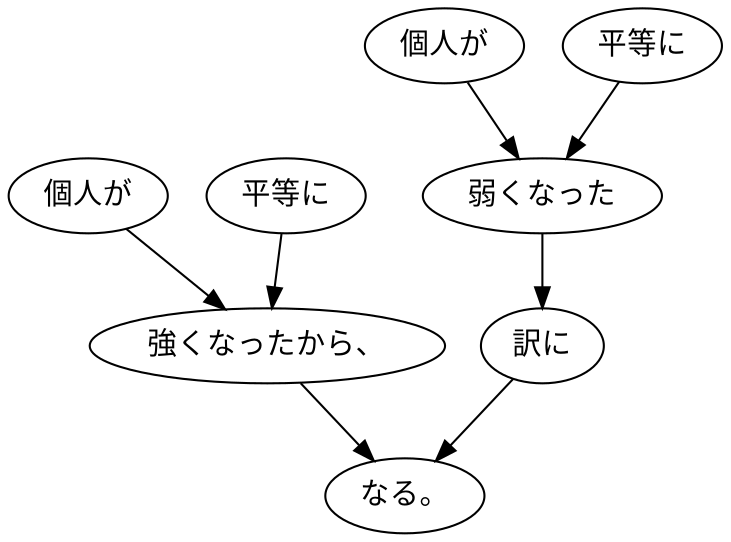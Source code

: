 digraph graph8744 {
	node0 [label="個人が"];
	node1 [label="平等に"];
	node2 [label="強くなったから、"];
	node3 [label="個人が"];
	node4 [label="平等に"];
	node5 [label="弱くなった"];
	node6 [label="訳に"];
	node7 [label="なる。"];
	node0 -> node2;
	node1 -> node2;
	node2 -> node7;
	node3 -> node5;
	node4 -> node5;
	node5 -> node6;
	node6 -> node7;
}
